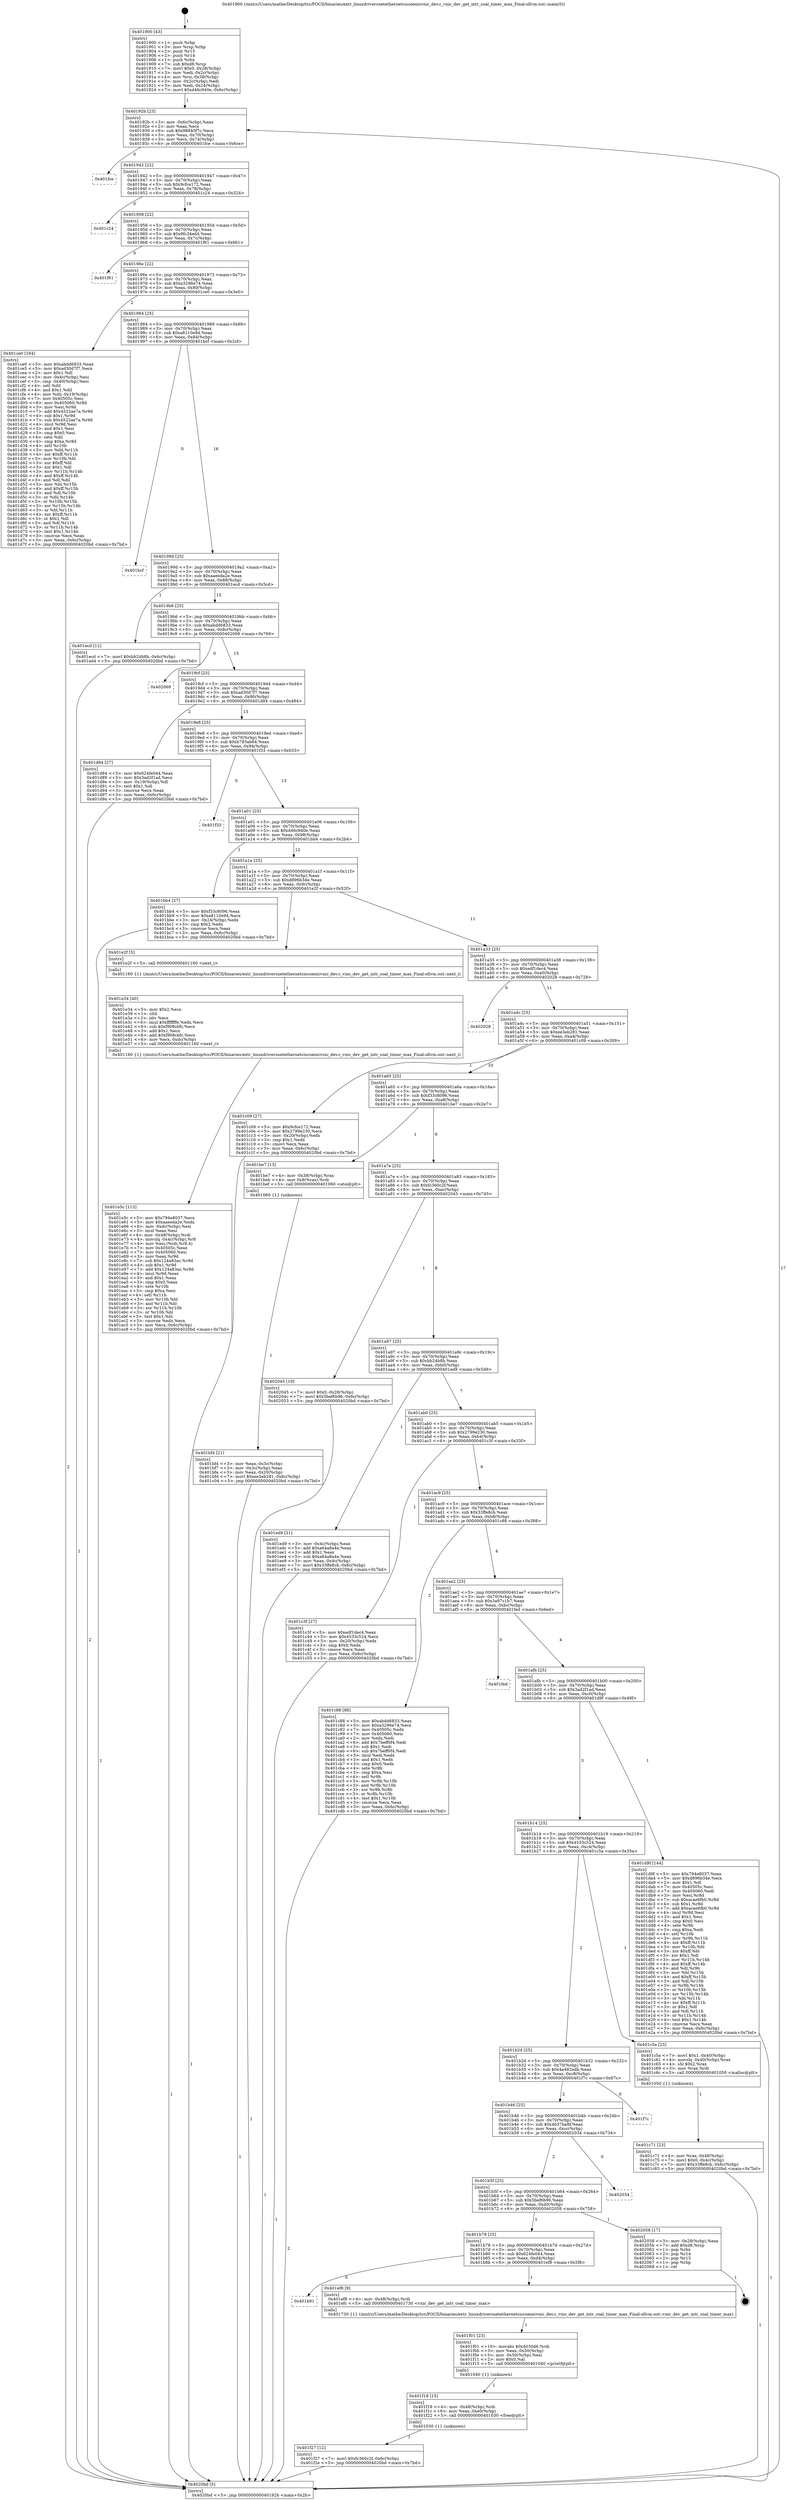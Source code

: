 digraph "0x401900" {
  label = "0x401900 (/mnt/c/Users/mathe/Desktop/tcc/POCII/binaries/extr_linuxdriversnetethernetciscoenicvnic_dev.c_vnic_dev_get_intr_coal_timer_max_Final-ollvm.out::main(0))"
  labelloc = "t"
  node[shape=record]

  Entry [label="",width=0.3,height=0.3,shape=circle,fillcolor=black,style=filled]
  "0x40192b" [label="{
     0x40192b [23]\l
     | [instrs]\l
     &nbsp;&nbsp;0x40192b \<+3\>: mov -0x6c(%rbp),%eax\l
     &nbsp;&nbsp;0x40192e \<+2\>: mov %eax,%ecx\l
     &nbsp;&nbsp;0x401930 \<+6\>: sub $0x98840f7c,%ecx\l
     &nbsp;&nbsp;0x401936 \<+3\>: mov %eax,-0x70(%rbp)\l
     &nbsp;&nbsp;0x401939 \<+3\>: mov %ecx,-0x74(%rbp)\l
     &nbsp;&nbsp;0x40193c \<+6\>: je 0000000000401fce \<main+0x6ce\>\l
  }"]
  "0x401fce" [label="{
     0x401fce\l
  }", style=dashed]
  "0x401942" [label="{
     0x401942 [22]\l
     | [instrs]\l
     &nbsp;&nbsp;0x401942 \<+5\>: jmp 0000000000401947 \<main+0x47\>\l
     &nbsp;&nbsp;0x401947 \<+3\>: mov -0x70(%rbp),%eax\l
     &nbsp;&nbsp;0x40194a \<+5\>: sub $0x9cfce172,%eax\l
     &nbsp;&nbsp;0x40194f \<+3\>: mov %eax,-0x78(%rbp)\l
     &nbsp;&nbsp;0x401952 \<+6\>: je 0000000000401c24 \<main+0x324\>\l
  }"]
  Exit [label="",width=0.3,height=0.3,shape=circle,fillcolor=black,style=filled,peripheries=2]
  "0x401c24" [label="{
     0x401c24\l
  }", style=dashed]
  "0x401958" [label="{
     0x401958 [22]\l
     | [instrs]\l
     &nbsp;&nbsp;0x401958 \<+5\>: jmp 000000000040195d \<main+0x5d\>\l
     &nbsp;&nbsp;0x40195d \<+3\>: mov -0x70(%rbp),%eax\l
     &nbsp;&nbsp;0x401960 \<+5\>: sub $0x9fc34ed4,%eax\l
     &nbsp;&nbsp;0x401965 \<+3\>: mov %eax,-0x7c(%rbp)\l
     &nbsp;&nbsp;0x401968 \<+6\>: je 0000000000401f61 \<main+0x661\>\l
  }"]
  "0x401f27" [label="{
     0x401f27 [12]\l
     | [instrs]\l
     &nbsp;&nbsp;0x401f27 \<+7\>: movl $0xfc360c2f,-0x6c(%rbp)\l
     &nbsp;&nbsp;0x401f2e \<+5\>: jmp 00000000004020bd \<main+0x7bd\>\l
  }"]
  "0x401f61" [label="{
     0x401f61\l
  }", style=dashed]
  "0x40196e" [label="{
     0x40196e [22]\l
     | [instrs]\l
     &nbsp;&nbsp;0x40196e \<+5\>: jmp 0000000000401973 \<main+0x73\>\l
     &nbsp;&nbsp;0x401973 \<+3\>: mov -0x70(%rbp),%eax\l
     &nbsp;&nbsp;0x401976 \<+5\>: sub $0xa3296e74,%eax\l
     &nbsp;&nbsp;0x40197b \<+3\>: mov %eax,-0x80(%rbp)\l
     &nbsp;&nbsp;0x40197e \<+6\>: je 0000000000401ce0 \<main+0x3e0\>\l
  }"]
  "0x401f18" [label="{
     0x401f18 [15]\l
     | [instrs]\l
     &nbsp;&nbsp;0x401f18 \<+4\>: mov -0x48(%rbp),%rdi\l
     &nbsp;&nbsp;0x401f1c \<+6\>: mov %eax,-0xe0(%rbp)\l
     &nbsp;&nbsp;0x401f22 \<+5\>: call 0000000000401030 \<free@plt\>\l
     | [calls]\l
     &nbsp;&nbsp;0x401030 \{1\} (unknown)\l
  }"]
  "0x401ce0" [label="{
     0x401ce0 [164]\l
     | [instrs]\l
     &nbsp;&nbsp;0x401ce0 \<+5\>: mov $0xabdd6833,%eax\l
     &nbsp;&nbsp;0x401ce5 \<+5\>: mov $0xad30d7f7,%ecx\l
     &nbsp;&nbsp;0x401cea \<+2\>: mov $0x1,%dl\l
     &nbsp;&nbsp;0x401cec \<+3\>: mov -0x4c(%rbp),%esi\l
     &nbsp;&nbsp;0x401cef \<+3\>: cmp -0x40(%rbp),%esi\l
     &nbsp;&nbsp;0x401cf2 \<+4\>: setl %dil\l
     &nbsp;&nbsp;0x401cf6 \<+4\>: and $0x1,%dil\l
     &nbsp;&nbsp;0x401cfa \<+4\>: mov %dil,-0x19(%rbp)\l
     &nbsp;&nbsp;0x401cfe \<+7\>: mov 0x40505c,%esi\l
     &nbsp;&nbsp;0x401d05 \<+8\>: mov 0x405060,%r8d\l
     &nbsp;&nbsp;0x401d0d \<+3\>: mov %esi,%r9d\l
     &nbsp;&nbsp;0x401d10 \<+7\>: add $0x4522ae7a,%r9d\l
     &nbsp;&nbsp;0x401d17 \<+4\>: sub $0x1,%r9d\l
     &nbsp;&nbsp;0x401d1b \<+7\>: sub $0x4522ae7a,%r9d\l
     &nbsp;&nbsp;0x401d22 \<+4\>: imul %r9d,%esi\l
     &nbsp;&nbsp;0x401d26 \<+3\>: and $0x1,%esi\l
     &nbsp;&nbsp;0x401d29 \<+3\>: cmp $0x0,%esi\l
     &nbsp;&nbsp;0x401d2c \<+4\>: sete %dil\l
     &nbsp;&nbsp;0x401d30 \<+4\>: cmp $0xa,%r8d\l
     &nbsp;&nbsp;0x401d34 \<+4\>: setl %r10b\l
     &nbsp;&nbsp;0x401d38 \<+3\>: mov %dil,%r11b\l
     &nbsp;&nbsp;0x401d3b \<+4\>: xor $0xff,%r11b\l
     &nbsp;&nbsp;0x401d3f \<+3\>: mov %r10b,%bl\l
     &nbsp;&nbsp;0x401d42 \<+3\>: xor $0xff,%bl\l
     &nbsp;&nbsp;0x401d45 \<+3\>: xor $0x1,%dl\l
     &nbsp;&nbsp;0x401d48 \<+3\>: mov %r11b,%r14b\l
     &nbsp;&nbsp;0x401d4b \<+4\>: and $0xff,%r14b\l
     &nbsp;&nbsp;0x401d4f \<+3\>: and %dl,%dil\l
     &nbsp;&nbsp;0x401d52 \<+3\>: mov %bl,%r15b\l
     &nbsp;&nbsp;0x401d55 \<+4\>: and $0xff,%r15b\l
     &nbsp;&nbsp;0x401d59 \<+3\>: and %dl,%r10b\l
     &nbsp;&nbsp;0x401d5c \<+3\>: or %dil,%r14b\l
     &nbsp;&nbsp;0x401d5f \<+3\>: or %r10b,%r15b\l
     &nbsp;&nbsp;0x401d62 \<+3\>: xor %r15b,%r14b\l
     &nbsp;&nbsp;0x401d65 \<+3\>: or %bl,%r11b\l
     &nbsp;&nbsp;0x401d68 \<+4\>: xor $0xff,%r11b\l
     &nbsp;&nbsp;0x401d6c \<+3\>: or $0x1,%dl\l
     &nbsp;&nbsp;0x401d6f \<+3\>: and %dl,%r11b\l
     &nbsp;&nbsp;0x401d72 \<+3\>: or %r11b,%r14b\l
     &nbsp;&nbsp;0x401d75 \<+4\>: test $0x1,%r14b\l
     &nbsp;&nbsp;0x401d79 \<+3\>: cmovne %ecx,%eax\l
     &nbsp;&nbsp;0x401d7c \<+3\>: mov %eax,-0x6c(%rbp)\l
     &nbsp;&nbsp;0x401d7f \<+5\>: jmp 00000000004020bd \<main+0x7bd\>\l
  }"]
  "0x401984" [label="{
     0x401984 [25]\l
     | [instrs]\l
     &nbsp;&nbsp;0x401984 \<+5\>: jmp 0000000000401989 \<main+0x89\>\l
     &nbsp;&nbsp;0x401989 \<+3\>: mov -0x70(%rbp),%eax\l
     &nbsp;&nbsp;0x40198c \<+5\>: sub $0xa8110e94,%eax\l
     &nbsp;&nbsp;0x401991 \<+6\>: mov %eax,-0x84(%rbp)\l
     &nbsp;&nbsp;0x401997 \<+6\>: je 0000000000401bcf \<main+0x2cf\>\l
  }"]
  "0x401f01" [label="{
     0x401f01 [23]\l
     | [instrs]\l
     &nbsp;&nbsp;0x401f01 \<+10\>: movabs $0x4030d6,%rdi\l
     &nbsp;&nbsp;0x401f0b \<+3\>: mov %eax,-0x50(%rbp)\l
     &nbsp;&nbsp;0x401f0e \<+3\>: mov -0x50(%rbp),%esi\l
     &nbsp;&nbsp;0x401f11 \<+2\>: mov $0x0,%al\l
     &nbsp;&nbsp;0x401f13 \<+5\>: call 0000000000401040 \<printf@plt\>\l
     | [calls]\l
     &nbsp;&nbsp;0x401040 \{1\} (unknown)\l
  }"]
  "0x401bcf" [label="{
     0x401bcf\l
  }", style=dashed]
  "0x40199d" [label="{
     0x40199d [25]\l
     | [instrs]\l
     &nbsp;&nbsp;0x40199d \<+5\>: jmp 00000000004019a2 \<main+0xa2\>\l
     &nbsp;&nbsp;0x4019a2 \<+3\>: mov -0x70(%rbp),%eax\l
     &nbsp;&nbsp;0x4019a5 \<+5\>: sub $0xaaeeda2e,%eax\l
     &nbsp;&nbsp;0x4019aa \<+6\>: mov %eax,-0x88(%rbp)\l
     &nbsp;&nbsp;0x4019b0 \<+6\>: je 0000000000401ecd \<main+0x5cd\>\l
  }"]
  "0x401b91" [label="{
     0x401b91\l
  }", style=dashed]
  "0x401ecd" [label="{
     0x401ecd [12]\l
     | [instrs]\l
     &nbsp;&nbsp;0x401ecd \<+7\>: movl $0xbb24b8b,-0x6c(%rbp)\l
     &nbsp;&nbsp;0x401ed4 \<+5\>: jmp 00000000004020bd \<main+0x7bd\>\l
  }"]
  "0x4019b6" [label="{
     0x4019b6 [25]\l
     | [instrs]\l
     &nbsp;&nbsp;0x4019b6 \<+5\>: jmp 00000000004019bb \<main+0xbb\>\l
     &nbsp;&nbsp;0x4019bb \<+3\>: mov -0x70(%rbp),%eax\l
     &nbsp;&nbsp;0x4019be \<+5\>: sub $0xabdd6833,%eax\l
     &nbsp;&nbsp;0x4019c3 \<+6\>: mov %eax,-0x8c(%rbp)\l
     &nbsp;&nbsp;0x4019c9 \<+6\>: je 0000000000402069 \<main+0x769\>\l
  }"]
  "0x401ef8" [label="{
     0x401ef8 [9]\l
     | [instrs]\l
     &nbsp;&nbsp;0x401ef8 \<+4\>: mov -0x48(%rbp),%rdi\l
     &nbsp;&nbsp;0x401efc \<+5\>: call 0000000000401730 \<vnic_dev_get_intr_coal_timer_max\>\l
     | [calls]\l
     &nbsp;&nbsp;0x401730 \{1\} (/mnt/c/Users/mathe/Desktop/tcc/POCII/binaries/extr_linuxdriversnetethernetciscoenicvnic_dev.c_vnic_dev_get_intr_coal_timer_max_Final-ollvm.out::vnic_dev_get_intr_coal_timer_max)\l
  }"]
  "0x402069" [label="{
     0x402069\l
  }", style=dashed]
  "0x4019cf" [label="{
     0x4019cf [25]\l
     | [instrs]\l
     &nbsp;&nbsp;0x4019cf \<+5\>: jmp 00000000004019d4 \<main+0xd4\>\l
     &nbsp;&nbsp;0x4019d4 \<+3\>: mov -0x70(%rbp),%eax\l
     &nbsp;&nbsp;0x4019d7 \<+5\>: sub $0xad30d7f7,%eax\l
     &nbsp;&nbsp;0x4019dc \<+6\>: mov %eax,-0x90(%rbp)\l
     &nbsp;&nbsp;0x4019e2 \<+6\>: je 0000000000401d84 \<main+0x484\>\l
  }"]
  "0x401b78" [label="{
     0x401b78 [25]\l
     | [instrs]\l
     &nbsp;&nbsp;0x401b78 \<+5\>: jmp 0000000000401b7d \<main+0x27d\>\l
     &nbsp;&nbsp;0x401b7d \<+3\>: mov -0x70(%rbp),%eax\l
     &nbsp;&nbsp;0x401b80 \<+5\>: sub $0x624fe044,%eax\l
     &nbsp;&nbsp;0x401b85 \<+6\>: mov %eax,-0xd4(%rbp)\l
     &nbsp;&nbsp;0x401b8b \<+6\>: je 0000000000401ef8 \<main+0x5f8\>\l
  }"]
  "0x401d84" [label="{
     0x401d84 [27]\l
     | [instrs]\l
     &nbsp;&nbsp;0x401d84 \<+5\>: mov $0x624fe044,%eax\l
     &nbsp;&nbsp;0x401d89 \<+5\>: mov $0x3ad2f1ad,%ecx\l
     &nbsp;&nbsp;0x401d8e \<+3\>: mov -0x19(%rbp),%dl\l
     &nbsp;&nbsp;0x401d91 \<+3\>: test $0x1,%dl\l
     &nbsp;&nbsp;0x401d94 \<+3\>: cmovne %ecx,%eax\l
     &nbsp;&nbsp;0x401d97 \<+3\>: mov %eax,-0x6c(%rbp)\l
     &nbsp;&nbsp;0x401d9a \<+5\>: jmp 00000000004020bd \<main+0x7bd\>\l
  }"]
  "0x4019e8" [label="{
     0x4019e8 [25]\l
     | [instrs]\l
     &nbsp;&nbsp;0x4019e8 \<+5\>: jmp 00000000004019ed \<main+0xed\>\l
     &nbsp;&nbsp;0x4019ed \<+3\>: mov -0x70(%rbp),%eax\l
     &nbsp;&nbsp;0x4019f0 \<+5\>: sub $0xb783ab64,%eax\l
     &nbsp;&nbsp;0x4019f5 \<+6\>: mov %eax,-0x94(%rbp)\l
     &nbsp;&nbsp;0x4019fb \<+6\>: je 0000000000401f33 \<main+0x633\>\l
  }"]
  "0x402058" [label="{
     0x402058 [17]\l
     | [instrs]\l
     &nbsp;&nbsp;0x402058 \<+3\>: mov -0x28(%rbp),%eax\l
     &nbsp;&nbsp;0x40205b \<+7\>: add $0xd8,%rsp\l
     &nbsp;&nbsp;0x402062 \<+1\>: pop %rbx\l
     &nbsp;&nbsp;0x402063 \<+2\>: pop %r14\l
     &nbsp;&nbsp;0x402065 \<+2\>: pop %r15\l
     &nbsp;&nbsp;0x402067 \<+1\>: pop %rbp\l
     &nbsp;&nbsp;0x402068 \<+1\>: ret\l
  }"]
  "0x401f33" [label="{
     0x401f33\l
  }", style=dashed]
  "0x401a01" [label="{
     0x401a01 [25]\l
     | [instrs]\l
     &nbsp;&nbsp;0x401a01 \<+5\>: jmp 0000000000401a06 \<main+0x106\>\l
     &nbsp;&nbsp;0x401a06 \<+3\>: mov -0x70(%rbp),%eax\l
     &nbsp;&nbsp;0x401a09 \<+5\>: sub $0xd46c940e,%eax\l
     &nbsp;&nbsp;0x401a0e \<+6\>: mov %eax,-0x98(%rbp)\l
     &nbsp;&nbsp;0x401a14 \<+6\>: je 0000000000401bb4 \<main+0x2b4\>\l
  }"]
  "0x401b5f" [label="{
     0x401b5f [25]\l
     | [instrs]\l
     &nbsp;&nbsp;0x401b5f \<+5\>: jmp 0000000000401b64 \<main+0x264\>\l
     &nbsp;&nbsp;0x401b64 \<+3\>: mov -0x70(%rbp),%eax\l
     &nbsp;&nbsp;0x401b67 \<+5\>: sub $0x5bef6b96,%eax\l
     &nbsp;&nbsp;0x401b6c \<+6\>: mov %eax,-0xd0(%rbp)\l
     &nbsp;&nbsp;0x401b72 \<+6\>: je 0000000000402058 \<main+0x758\>\l
  }"]
  "0x401bb4" [label="{
     0x401bb4 [27]\l
     | [instrs]\l
     &nbsp;&nbsp;0x401bb4 \<+5\>: mov $0xf33c8096,%eax\l
     &nbsp;&nbsp;0x401bb9 \<+5\>: mov $0xa8110e94,%ecx\l
     &nbsp;&nbsp;0x401bbe \<+3\>: mov -0x24(%rbp),%edx\l
     &nbsp;&nbsp;0x401bc1 \<+3\>: cmp $0x2,%edx\l
     &nbsp;&nbsp;0x401bc4 \<+3\>: cmovne %ecx,%eax\l
     &nbsp;&nbsp;0x401bc7 \<+3\>: mov %eax,-0x6c(%rbp)\l
     &nbsp;&nbsp;0x401bca \<+5\>: jmp 00000000004020bd \<main+0x7bd\>\l
  }"]
  "0x401a1a" [label="{
     0x401a1a [25]\l
     | [instrs]\l
     &nbsp;&nbsp;0x401a1a \<+5\>: jmp 0000000000401a1f \<main+0x11f\>\l
     &nbsp;&nbsp;0x401a1f \<+3\>: mov -0x70(%rbp),%eax\l
     &nbsp;&nbsp;0x401a22 \<+5\>: sub $0xd896b34e,%eax\l
     &nbsp;&nbsp;0x401a27 \<+6\>: mov %eax,-0x9c(%rbp)\l
     &nbsp;&nbsp;0x401a2d \<+6\>: je 0000000000401e2f \<main+0x52f\>\l
  }"]
  "0x4020bd" [label="{
     0x4020bd [5]\l
     | [instrs]\l
     &nbsp;&nbsp;0x4020bd \<+5\>: jmp 000000000040192b \<main+0x2b\>\l
  }"]
  "0x401900" [label="{
     0x401900 [43]\l
     | [instrs]\l
     &nbsp;&nbsp;0x401900 \<+1\>: push %rbp\l
     &nbsp;&nbsp;0x401901 \<+3\>: mov %rsp,%rbp\l
     &nbsp;&nbsp;0x401904 \<+2\>: push %r15\l
     &nbsp;&nbsp;0x401906 \<+2\>: push %r14\l
     &nbsp;&nbsp;0x401908 \<+1\>: push %rbx\l
     &nbsp;&nbsp;0x401909 \<+7\>: sub $0xd8,%rsp\l
     &nbsp;&nbsp;0x401910 \<+7\>: movl $0x0,-0x28(%rbp)\l
     &nbsp;&nbsp;0x401917 \<+3\>: mov %edi,-0x2c(%rbp)\l
     &nbsp;&nbsp;0x40191a \<+4\>: mov %rsi,-0x38(%rbp)\l
     &nbsp;&nbsp;0x40191e \<+3\>: mov -0x2c(%rbp),%edi\l
     &nbsp;&nbsp;0x401921 \<+3\>: mov %edi,-0x24(%rbp)\l
     &nbsp;&nbsp;0x401924 \<+7\>: movl $0xd46c940e,-0x6c(%rbp)\l
  }"]
  "0x402034" [label="{
     0x402034\l
  }", style=dashed]
  "0x401e2f" [label="{
     0x401e2f [5]\l
     | [instrs]\l
     &nbsp;&nbsp;0x401e2f \<+5\>: call 0000000000401160 \<next_i\>\l
     | [calls]\l
     &nbsp;&nbsp;0x401160 \{1\} (/mnt/c/Users/mathe/Desktop/tcc/POCII/binaries/extr_linuxdriversnetethernetciscoenicvnic_dev.c_vnic_dev_get_intr_coal_timer_max_Final-ollvm.out::next_i)\l
  }"]
  "0x401a33" [label="{
     0x401a33 [25]\l
     | [instrs]\l
     &nbsp;&nbsp;0x401a33 \<+5\>: jmp 0000000000401a38 \<main+0x138\>\l
     &nbsp;&nbsp;0x401a38 \<+3\>: mov -0x70(%rbp),%eax\l
     &nbsp;&nbsp;0x401a3b \<+5\>: sub $0xedf1dec4,%eax\l
     &nbsp;&nbsp;0x401a40 \<+6\>: mov %eax,-0xa0(%rbp)\l
     &nbsp;&nbsp;0x401a46 \<+6\>: je 0000000000402028 \<main+0x728\>\l
  }"]
  "0x401b46" [label="{
     0x401b46 [25]\l
     | [instrs]\l
     &nbsp;&nbsp;0x401b46 \<+5\>: jmp 0000000000401b4b \<main+0x24b\>\l
     &nbsp;&nbsp;0x401b4b \<+3\>: mov -0x70(%rbp),%eax\l
     &nbsp;&nbsp;0x401b4e \<+5\>: sub $0x4b37ba8f,%eax\l
     &nbsp;&nbsp;0x401b53 \<+6\>: mov %eax,-0xcc(%rbp)\l
     &nbsp;&nbsp;0x401b59 \<+6\>: je 0000000000402034 \<main+0x734\>\l
  }"]
  "0x402028" [label="{
     0x402028\l
  }", style=dashed]
  "0x401a4c" [label="{
     0x401a4c [25]\l
     | [instrs]\l
     &nbsp;&nbsp;0x401a4c \<+5\>: jmp 0000000000401a51 \<main+0x151\>\l
     &nbsp;&nbsp;0x401a51 \<+3\>: mov -0x70(%rbp),%eax\l
     &nbsp;&nbsp;0x401a54 \<+5\>: sub $0xee3eb281,%eax\l
     &nbsp;&nbsp;0x401a59 \<+6\>: mov %eax,-0xa4(%rbp)\l
     &nbsp;&nbsp;0x401a5f \<+6\>: je 0000000000401c09 \<main+0x309\>\l
  }"]
  "0x401f7c" [label="{
     0x401f7c\l
  }", style=dashed]
  "0x401c09" [label="{
     0x401c09 [27]\l
     | [instrs]\l
     &nbsp;&nbsp;0x401c09 \<+5\>: mov $0x9cfce172,%eax\l
     &nbsp;&nbsp;0x401c0e \<+5\>: mov $0x2799e230,%ecx\l
     &nbsp;&nbsp;0x401c13 \<+3\>: mov -0x20(%rbp),%edx\l
     &nbsp;&nbsp;0x401c16 \<+3\>: cmp $0x1,%edx\l
     &nbsp;&nbsp;0x401c19 \<+3\>: cmovl %ecx,%eax\l
     &nbsp;&nbsp;0x401c1c \<+3\>: mov %eax,-0x6c(%rbp)\l
     &nbsp;&nbsp;0x401c1f \<+5\>: jmp 00000000004020bd \<main+0x7bd\>\l
  }"]
  "0x401a65" [label="{
     0x401a65 [25]\l
     | [instrs]\l
     &nbsp;&nbsp;0x401a65 \<+5\>: jmp 0000000000401a6a \<main+0x16a\>\l
     &nbsp;&nbsp;0x401a6a \<+3\>: mov -0x70(%rbp),%eax\l
     &nbsp;&nbsp;0x401a6d \<+5\>: sub $0xf33c8096,%eax\l
     &nbsp;&nbsp;0x401a72 \<+6\>: mov %eax,-0xa8(%rbp)\l
     &nbsp;&nbsp;0x401a78 \<+6\>: je 0000000000401be7 \<main+0x2e7\>\l
  }"]
  "0x401e5c" [label="{
     0x401e5c [113]\l
     | [instrs]\l
     &nbsp;&nbsp;0x401e5c \<+5\>: mov $0x794e8037,%ecx\l
     &nbsp;&nbsp;0x401e61 \<+5\>: mov $0xaaeeda2e,%edx\l
     &nbsp;&nbsp;0x401e66 \<+6\>: mov -0xdc(%rbp),%esi\l
     &nbsp;&nbsp;0x401e6c \<+3\>: imul %eax,%esi\l
     &nbsp;&nbsp;0x401e6f \<+4\>: mov -0x48(%rbp),%rdi\l
     &nbsp;&nbsp;0x401e73 \<+4\>: movslq -0x4c(%rbp),%r8\l
     &nbsp;&nbsp;0x401e77 \<+4\>: mov %esi,(%rdi,%r8,4)\l
     &nbsp;&nbsp;0x401e7b \<+7\>: mov 0x40505c,%eax\l
     &nbsp;&nbsp;0x401e82 \<+7\>: mov 0x405060,%esi\l
     &nbsp;&nbsp;0x401e89 \<+3\>: mov %eax,%r9d\l
     &nbsp;&nbsp;0x401e8c \<+7\>: sub $0x124a83ac,%r9d\l
     &nbsp;&nbsp;0x401e93 \<+4\>: sub $0x1,%r9d\l
     &nbsp;&nbsp;0x401e97 \<+7\>: add $0x124a83ac,%r9d\l
     &nbsp;&nbsp;0x401e9e \<+4\>: imul %r9d,%eax\l
     &nbsp;&nbsp;0x401ea2 \<+3\>: and $0x1,%eax\l
     &nbsp;&nbsp;0x401ea5 \<+3\>: cmp $0x0,%eax\l
     &nbsp;&nbsp;0x401ea8 \<+4\>: sete %r10b\l
     &nbsp;&nbsp;0x401eac \<+3\>: cmp $0xa,%esi\l
     &nbsp;&nbsp;0x401eaf \<+4\>: setl %r11b\l
     &nbsp;&nbsp;0x401eb3 \<+3\>: mov %r10b,%bl\l
     &nbsp;&nbsp;0x401eb6 \<+3\>: and %r11b,%bl\l
     &nbsp;&nbsp;0x401eb9 \<+3\>: xor %r11b,%r10b\l
     &nbsp;&nbsp;0x401ebc \<+3\>: or %r10b,%bl\l
     &nbsp;&nbsp;0x401ebf \<+3\>: test $0x1,%bl\l
     &nbsp;&nbsp;0x401ec2 \<+3\>: cmovne %edx,%ecx\l
     &nbsp;&nbsp;0x401ec5 \<+3\>: mov %ecx,-0x6c(%rbp)\l
     &nbsp;&nbsp;0x401ec8 \<+5\>: jmp 00000000004020bd \<main+0x7bd\>\l
  }"]
  "0x401be7" [label="{
     0x401be7 [13]\l
     | [instrs]\l
     &nbsp;&nbsp;0x401be7 \<+4\>: mov -0x38(%rbp),%rax\l
     &nbsp;&nbsp;0x401beb \<+4\>: mov 0x8(%rax),%rdi\l
     &nbsp;&nbsp;0x401bef \<+5\>: call 0000000000401060 \<atoi@plt\>\l
     | [calls]\l
     &nbsp;&nbsp;0x401060 \{1\} (unknown)\l
  }"]
  "0x401a7e" [label="{
     0x401a7e [25]\l
     | [instrs]\l
     &nbsp;&nbsp;0x401a7e \<+5\>: jmp 0000000000401a83 \<main+0x183\>\l
     &nbsp;&nbsp;0x401a83 \<+3\>: mov -0x70(%rbp),%eax\l
     &nbsp;&nbsp;0x401a86 \<+5\>: sub $0xfc360c2f,%eax\l
     &nbsp;&nbsp;0x401a8b \<+6\>: mov %eax,-0xac(%rbp)\l
     &nbsp;&nbsp;0x401a91 \<+6\>: je 0000000000402045 \<main+0x745\>\l
  }"]
  "0x401bf4" [label="{
     0x401bf4 [21]\l
     | [instrs]\l
     &nbsp;&nbsp;0x401bf4 \<+3\>: mov %eax,-0x3c(%rbp)\l
     &nbsp;&nbsp;0x401bf7 \<+3\>: mov -0x3c(%rbp),%eax\l
     &nbsp;&nbsp;0x401bfa \<+3\>: mov %eax,-0x20(%rbp)\l
     &nbsp;&nbsp;0x401bfd \<+7\>: movl $0xee3eb281,-0x6c(%rbp)\l
     &nbsp;&nbsp;0x401c04 \<+5\>: jmp 00000000004020bd \<main+0x7bd\>\l
  }"]
  "0x401e34" [label="{
     0x401e34 [40]\l
     | [instrs]\l
     &nbsp;&nbsp;0x401e34 \<+5\>: mov $0x2,%ecx\l
     &nbsp;&nbsp;0x401e39 \<+1\>: cltd\l
     &nbsp;&nbsp;0x401e3a \<+2\>: idiv %ecx\l
     &nbsp;&nbsp;0x401e3c \<+6\>: imul $0xfffffffe,%edx,%ecx\l
     &nbsp;&nbsp;0x401e42 \<+6\>: sub $0xf908cbfc,%ecx\l
     &nbsp;&nbsp;0x401e48 \<+3\>: add $0x1,%ecx\l
     &nbsp;&nbsp;0x401e4b \<+6\>: add $0xf908cbfc,%ecx\l
     &nbsp;&nbsp;0x401e51 \<+6\>: mov %ecx,-0xdc(%rbp)\l
     &nbsp;&nbsp;0x401e57 \<+5\>: call 0000000000401160 \<next_i\>\l
     | [calls]\l
     &nbsp;&nbsp;0x401160 \{1\} (/mnt/c/Users/mathe/Desktop/tcc/POCII/binaries/extr_linuxdriversnetethernetciscoenicvnic_dev.c_vnic_dev_get_intr_coal_timer_max_Final-ollvm.out::next_i)\l
  }"]
  "0x402045" [label="{
     0x402045 [19]\l
     | [instrs]\l
     &nbsp;&nbsp;0x402045 \<+7\>: movl $0x0,-0x28(%rbp)\l
     &nbsp;&nbsp;0x40204c \<+7\>: movl $0x5bef6b96,-0x6c(%rbp)\l
     &nbsp;&nbsp;0x402053 \<+5\>: jmp 00000000004020bd \<main+0x7bd\>\l
  }"]
  "0x401a97" [label="{
     0x401a97 [25]\l
     | [instrs]\l
     &nbsp;&nbsp;0x401a97 \<+5\>: jmp 0000000000401a9c \<main+0x19c\>\l
     &nbsp;&nbsp;0x401a9c \<+3\>: mov -0x70(%rbp),%eax\l
     &nbsp;&nbsp;0x401a9f \<+5\>: sub $0xbb24b8b,%eax\l
     &nbsp;&nbsp;0x401aa4 \<+6\>: mov %eax,-0xb0(%rbp)\l
     &nbsp;&nbsp;0x401aaa \<+6\>: je 0000000000401ed9 \<main+0x5d9\>\l
  }"]
  "0x401c71" [label="{
     0x401c71 [23]\l
     | [instrs]\l
     &nbsp;&nbsp;0x401c71 \<+4\>: mov %rax,-0x48(%rbp)\l
     &nbsp;&nbsp;0x401c75 \<+7\>: movl $0x0,-0x4c(%rbp)\l
     &nbsp;&nbsp;0x401c7c \<+7\>: movl $0x33ffe8cb,-0x6c(%rbp)\l
     &nbsp;&nbsp;0x401c83 \<+5\>: jmp 00000000004020bd \<main+0x7bd\>\l
  }"]
  "0x401ed9" [label="{
     0x401ed9 [31]\l
     | [instrs]\l
     &nbsp;&nbsp;0x401ed9 \<+3\>: mov -0x4c(%rbp),%eax\l
     &nbsp;&nbsp;0x401edc \<+5\>: add $0xa64a8a4e,%eax\l
     &nbsp;&nbsp;0x401ee1 \<+3\>: add $0x1,%eax\l
     &nbsp;&nbsp;0x401ee4 \<+5\>: sub $0xa64a8a4e,%eax\l
     &nbsp;&nbsp;0x401ee9 \<+3\>: mov %eax,-0x4c(%rbp)\l
     &nbsp;&nbsp;0x401eec \<+7\>: movl $0x33ffe8cb,-0x6c(%rbp)\l
     &nbsp;&nbsp;0x401ef3 \<+5\>: jmp 00000000004020bd \<main+0x7bd\>\l
  }"]
  "0x401ab0" [label="{
     0x401ab0 [25]\l
     | [instrs]\l
     &nbsp;&nbsp;0x401ab0 \<+5\>: jmp 0000000000401ab5 \<main+0x1b5\>\l
     &nbsp;&nbsp;0x401ab5 \<+3\>: mov -0x70(%rbp),%eax\l
     &nbsp;&nbsp;0x401ab8 \<+5\>: sub $0x2799e230,%eax\l
     &nbsp;&nbsp;0x401abd \<+6\>: mov %eax,-0xb4(%rbp)\l
     &nbsp;&nbsp;0x401ac3 \<+6\>: je 0000000000401c3f \<main+0x33f\>\l
  }"]
  "0x401b2d" [label="{
     0x401b2d [25]\l
     | [instrs]\l
     &nbsp;&nbsp;0x401b2d \<+5\>: jmp 0000000000401b32 \<main+0x232\>\l
     &nbsp;&nbsp;0x401b32 \<+3\>: mov -0x70(%rbp),%eax\l
     &nbsp;&nbsp;0x401b35 \<+5\>: sub $0x4a482edb,%eax\l
     &nbsp;&nbsp;0x401b3a \<+6\>: mov %eax,-0xc8(%rbp)\l
     &nbsp;&nbsp;0x401b40 \<+6\>: je 0000000000401f7c \<main+0x67c\>\l
  }"]
  "0x401c3f" [label="{
     0x401c3f [27]\l
     | [instrs]\l
     &nbsp;&nbsp;0x401c3f \<+5\>: mov $0xedf1dec4,%eax\l
     &nbsp;&nbsp;0x401c44 \<+5\>: mov $0x4533c524,%ecx\l
     &nbsp;&nbsp;0x401c49 \<+3\>: mov -0x20(%rbp),%edx\l
     &nbsp;&nbsp;0x401c4c \<+3\>: cmp $0x0,%edx\l
     &nbsp;&nbsp;0x401c4f \<+3\>: cmove %ecx,%eax\l
     &nbsp;&nbsp;0x401c52 \<+3\>: mov %eax,-0x6c(%rbp)\l
     &nbsp;&nbsp;0x401c55 \<+5\>: jmp 00000000004020bd \<main+0x7bd\>\l
  }"]
  "0x401ac9" [label="{
     0x401ac9 [25]\l
     | [instrs]\l
     &nbsp;&nbsp;0x401ac9 \<+5\>: jmp 0000000000401ace \<main+0x1ce\>\l
     &nbsp;&nbsp;0x401ace \<+3\>: mov -0x70(%rbp),%eax\l
     &nbsp;&nbsp;0x401ad1 \<+5\>: sub $0x33ffe8cb,%eax\l
     &nbsp;&nbsp;0x401ad6 \<+6\>: mov %eax,-0xb8(%rbp)\l
     &nbsp;&nbsp;0x401adc \<+6\>: je 0000000000401c88 \<main+0x388\>\l
  }"]
  "0x401c5a" [label="{
     0x401c5a [23]\l
     | [instrs]\l
     &nbsp;&nbsp;0x401c5a \<+7\>: movl $0x1,-0x40(%rbp)\l
     &nbsp;&nbsp;0x401c61 \<+4\>: movslq -0x40(%rbp),%rax\l
     &nbsp;&nbsp;0x401c65 \<+4\>: shl $0x2,%rax\l
     &nbsp;&nbsp;0x401c69 \<+3\>: mov %rax,%rdi\l
     &nbsp;&nbsp;0x401c6c \<+5\>: call 0000000000401050 \<malloc@plt\>\l
     | [calls]\l
     &nbsp;&nbsp;0x401050 \{1\} (unknown)\l
  }"]
  "0x401c88" [label="{
     0x401c88 [88]\l
     | [instrs]\l
     &nbsp;&nbsp;0x401c88 \<+5\>: mov $0xabdd6833,%eax\l
     &nbsp;&nbsp;0x401c8d \<+5\>: mov $0xa3296e74,%ecx\l
     &nbsp;&nbsp;0x401c92 \<+7\>: mov 0x40505c,%edx\l
     &nbsp;&nbsp;0x401c99 \<+7\>: mov 0x405060,%esi\l
     &nbsp;&nbsp;0x401ca0 \<+2\>: mov %edx,%edi\l
     &nbsp;&nbsp;0x401ca2 \<+6\>: add $0x7beff0f4,%edi\l
     &nbsp;&nbsp;0x401ca8 \<+3\>: sub $0x1,%edi\l
     &nbsp;&nbsp;0x401cab \<+6\>: sub $0x7beff0f4,%edi\l
     &nbsp;&nbsp;0x401cb1 \<+3\>: imul %edi,%edx\l
     &nbsp;&nbsp;0x401cb4 \<+3\>: and $0x1,%edx\l
     &nbsp;&nbsp;0x401cb7 \<+3\>: cmp $0x0,%edx\l
     &nbsp;&nbsp;0x401cba \<+4\>: sete %r8b\l
     &nbsp;&nbsp;0x401cbe \<+3\>: cmp $0xa,%esi\l
     &nbsp;&nbsp;0x401cc1 \<+4\>: setl %r9b\l
     &nbsp;&nbsp;0x401cc5 \<+3\>: mov %r8b,%r10b\l
     &nbsp;&nbsp;0x401cc8 \<+3\>: and %r9b,%r10b\l
     &nbsp;&nbsp;0x401ccb \<+3\>: xor %r9b,%r8b\l
     &nbsp;&nbsp;0x401cce \<+3\>: or %r8b,%r10b\l
     &nbsp;&nbsp;0x401cd1 \<+4\>: test $0x1,%r10b\l
     &nbsp;&nbsp;0x401cd5 \<+3\>: cmovne %ecx,%eax\l
     &nbsp;&nbsp;0x401cd8 \<+3\>: mov %eax,-0x6c(%rbp)\l
     &nbsp;&nbsp;0x401cdb \<+5\>: jmp 00000000004020bd \<main+0x7bd\>\l
  }"]
  "0x401ae2" [label="{
     0x401ae2 [25]\l
     | [instrs]\l
     &nbsp;&nbsp;0x401ae2 \<+5\>: jmp 0000000000401ae7 \<main+0x1e7\>\l
     &nbsp;&nbsp;0x401ae7 \<+3\>: mov -0x70(%rbp),%eax\l
     &nbsp;&nbsp;0x401aea \<+5\>: sub $0x3a97c1b7,%eax\l
     &nbsp;&nbsp;0x401aef \<+6\>: mov %eax,-0xbc(%rbp)\l
     &nbsp;&nbsp;0x401af5 \<+6\>: je 0000000000401fed \<main+0x6ed\>\l
  }"]
  "0x401b14" [label="{
     0x401b14 [25]\l
     | [instrs]\l
     &nbsp;&nbsp;0x401b14 \<+5\>: jmp 0000000000401b19 \<main+0x219\>\l
     &nbsp;&nbsp;0x401b19 \<+3\>: mov -0x70(%rbp),%eax\l
     &nbsp;&nbsp;0x401b1c \<+5\>: sub $0x4533c524,%eax\l
     &nbsp;&nbsp;0x401b21 \<+6\>: mov %eax,-0xc4(%rbp)\l
     &nbsp;&nbsp;0x401b27 \<+6\>: je 0000000000401c5a \<main+0x35a\>\l
  }"]
  "0x401fed" [label="{
     0x401fed\l
  }", style=dashed]
  "0x401afb" [label="{
     0x401afb [25]\l
     | [instrs]\l
     &nbsp;&nbsp;0x401afb \<+5\>: jmp 0000000000401b00 \<main+0x200\>\l
     &nbsp;&nbsp;0x401b00 \<+3\>: mov -0x70(%rbp),%eax\l
     &nbsp;&nbsp;0x401b03 \<+5\>: sub $0x3ad2f1ad,%eax\l
     &nbsp;&nbsp;0x401b08 \<+6\>: mov %eax,-0xc0(%rbp)\l
     &nbsp;&nbsp;0x401b0e \<+6\>: je 0000000000401d9f \<main+0x49f\>\l
  }"]
  "0x401d9f" [label="{
     0x401d9f [144]\l
     | [instrs]\l
     &nbsp;&nbsp;0x401d9f \<+5\>: mov $0x794e8037,%eax\l
     &nbsp;&nbsp;0x401da4 \<+5\>: mov $0xd896b34e,%ecx\l
     &nbsp;&nbsp;0x401da9 \<+2\>: mov $0x1,%dl\l
     &nbsp;&nbsp;0x401dab \<+7\>: mov 0x40505c,%esi\l
     &nbsp;&nbsp;0x401db2 \<+7\>: mov 0x405060,%edi\l
     &nbsp;&nbsp;0x401db9 \<+3\>: mov %esi,%r8d\l
     &nbsp;&nbsp;0x401dbc \<+7\>: sub $0xacae6fb0,%r8d\l
     &nbsp;&nbsp;0x401dc3 \<+4\>: sub $0x1,%r8d\l
     &nbsp;&nbsp;0x401dc7 \<+7\>: add $0xacae6fb0,%r8d\l
     &nbsp;&nbsp;0x401dce \<+4\>: imul %r8d,%esi\l
     &nbsp;&nbsp;0x401dd2 \<+3\>: and $0x1,%esi\l
     &nbsp;&nbsp;0x401dd5 \<+3\>: cmp $0x0,%esi\l
     &nbsp;&nbsp;0x401dd8 \<+4\>: sete %r9b\l
     &nbsp;&nbsp;0x401ddc \<+3\>: cmp $0xa,%edi\l
     &nbsp;&nbsp;0x401ddf \<+4\>: setl %r10b\l
     &nbsp;&nbsp;0x401de3 \<+3\>: mov %r9b,%r11b\l
     &nbsp;&nbsp;0x401de6 \<+4\>: xor $0xff,%r11b\l
     &nbsp;&nbsp;0x401dea \<+3\>: mov %r10b,%bl\l
     &nbsp;&nbsp;0x401ded \<+3\>: xor $0xff,%bl\l
     &nbsp;&nbsp;0x401df0 \<+3\>: xor $0x1,%dl\l
     &nbsp;&nbsp;0x401df3 \<+3\>: mov %r11b,%r14b\l
     &nbsp;&nbsp;0x401df6 \<+4\>: and $0xff,%r14b\l
     &nbsp;&nbsp;0x401dfa \<+3\>: and %dl,%r9b\l
     &nbsp;&nbsp;0x401dfd \<+3\>: mov %bl,%r15b\l
     &nbsp;&nbsp;0x401e00 \<+4\>: and $0xff,%r15b\l
     &nbsp;&nbsp;0x401e04 \<+3\>: and %dl,%r10b\l
     &nbsp;&nbsp;0x401e07 \<+3\>: or %r9b,%r14b\l
     &nbsp;&nbsp;0x401e0a \<+3\>: or %r10b,%r15b\l
     &nbsp;&nbsp;0x401e0d \<+3\>: xor %r15b,%r14b\l
     &nbsp;&nbsp;0x401e10 \<+3\>: or %bl,%r11b\l
     &nbsp;&nbsp;0x401e13 \<+4\>: xor $0xff,%r11b\l
     &nbsp;&nbsp;0x401e17 \<+3\>: or $0x1,%dl\l
     &nbsp;&nbsp;0x401e1a \<+3\>: and %dl,%r11b\l
     &nbsp;&nbsp;0x401e1d \<+3\>: or %r11b,%r14b\l
     &nbsp;&nbsp;0x401e20 \<+4\>: test $0x1,%r14b\l
     &nbsp;&nbsp;0x401e24 \<+3\>: cmovne %ecx,%eax\l
     &nbsp;&nbsp;0x401e27 \<+3\>: mov %eax,-0x6c(%rbp)\l
     &nbsp;&nbsp;0x401e2a \<+5\>: jmp 00000000004020bd \<main+0x7bd\>\l
  }"]
  Entry -> "0x401900" [label=" 1"]
  "0x40192b" -> "0x401fce" [label=" 0"]
  "0x40192b" -> "0x401942" [label=" 18"]
  "0x402058" -> Exit [label=" 1"]
  "0x401942" -> "0x401c24" [label=" 0"]
  "0x401942" -> "0x401958" [label=" 18"]
  "0x402045" -> "0x4020bd" [label=" 1"]
  "0x401958" -> "0x401f61" [label=" 0"]
  "0x401958" -> "0x40196e" [label=" 18"]
  "0x401f27" -> "0x4020bd" [label=" 1"]
  "0x40196e" -> "0x401ce0" [label=" 2"]
  "0x40196e" -> "0x401984" [label=" 16"]
  "0x401f18" -> "0x401f27" [label=" 1"]
  "0x401984" -> "0x401bcf" [label=" 0"]
  "0x401984" -> "0x40199d" [label=" 16"]
  "0x401f01" -> "0x401f18" [label=" 1"]
  "0x40199d" -> "0x401ecd" [label=" 1"]
  "0x40199d" -> "0x4019b6" [label=" 15"]
  "0x401ef8" -> "0x401f01" [label=" 1"]
  "0x4019b6" -> "0x402069" [label=" 0"]
  "0x4019b6" -> "0x4019cf" [label=" 15"]
  "0x401b78" -> "0x401b91" [label=" 0"]
  "0x4019cf" -> "0x401d84" [label=" 2"]
  "0x4019cf" -> "0x4019e8" [label=" 13"]
  "0x401b78" -> "0x401ef8" [label=" 1"]
  "0x4019e8" -> "0x401f33" [label=" 0"]
  "0x4019e8" -> "0x401a01" [label=" 13"]
  "0x401b5f" -> "0x401b78" [label=" 1"]
  "0x401a01" -> "0x401bb4" [label=" 1"]
  "0x401a01" -> "0x401a1a" [label=" 12"]
  "0x401bb4" -> "0x4020bd" [label=" 1"]
  "0x401900" -> "0x40192b" [label=" 1"]
  "0x4020bd" -> "0x40192b" [label=" 17"]
  "0x401b5f" -> "0x402058" [label=" 1"]
  "0x401a1a" -> "0x401e2f" [label=" 1"]
  "0x401a1a" -> "0x401a33" [label=" 11"]
  "0x401b46" -> "0x401b5f" [label=" 2"]
  "0x401a33" -> "0x402028" [label=" 0"]
  "0x401a33" -> "0x401a4c" [label=" 11"]
  "0x401b46" -> "0x402034" [label=" 0"]
  "0x401a4c" -> "0x401c09" [label=" 1"]
  "0x401a4c" -> "0x401a65" [label=" 10"]
  "0x401b2d" -> "0x401b46" [label=" 2"]
  "0x401a65" -> "0x401be7" [label=" 1"]
  "0x401a65" -> "0x401a7e" [label=" 9"]
  "0x401be7" -> "0x401bf4" [label=" 1"]
  "0x401bf4" -> "0x4020bd" [label=" 1"]
  "0x401c09" -> "0x4020bd" [label=" 1"]
  "0x401b2d" -> "0x401f7c" [label=" 0"]
  "0x401a7e" -> "0x402045" [label=" 1"]
  "0x401a7e" -> "0x401a97" [label=" 8"]
  "0x401ed9" -> "0x4020bd" [label=" 1"]
  "0x401a97" -> "0x401ed9" [label=" 1"]
  "0x401a97" -> "0x401ab0" [label=" 7"]
  "0x401ecd" -> "0x4020bd" [label=" 1"]
  "0x401ab0" -> "0x401c3f" [label=" 1"]
  "0x401ab0" -> "0x401ac9" [label=" 6"]
  "0x401c3f" -> "0x4020bd" [label=" 1"]
  "0x401e5c" -> "0x4020bd" [label=" 1"]
  "0x401ac9" -> "0x401c88" [label=" 2"]
  "0x401ac9" -> "0x401ae2" [label=" 4"]
  "0x401e34" -> "0x401e5c" [label=" 1"]
  "0x401ae2" -> "0x401fed" [label=" 0"]
  "0x401ae2" -> "0x401afb" [label=" 4"]
  "0x401d9f" -> "0x4020bd" [label=" 1"]
  "0x401afb" -> "0x401d9f" [label=" 1"]
  "0x401afb" -> "0x401b14" [label=" 3"]
  "0x401e2f" -> "0x401e34" [label=" 1"]
  "0x401b14" -> "0x401c5a" [label=" 1"]
  "0x401b14" -> "0x401b2d" [label=" 2"]
  "0x401c5a" -> "0x401c71" [label=" 1"]
  "0x401c71" -> "0x4020bd" [label=" 1"]
  "0x401c88" -> "0x4020bd" [label=" 2"]
  "0x401ce0" -> "0x4020bd" [label=" 2"]
  "0x401d84" -> "0x4020bd" [label=" 2"]
}
